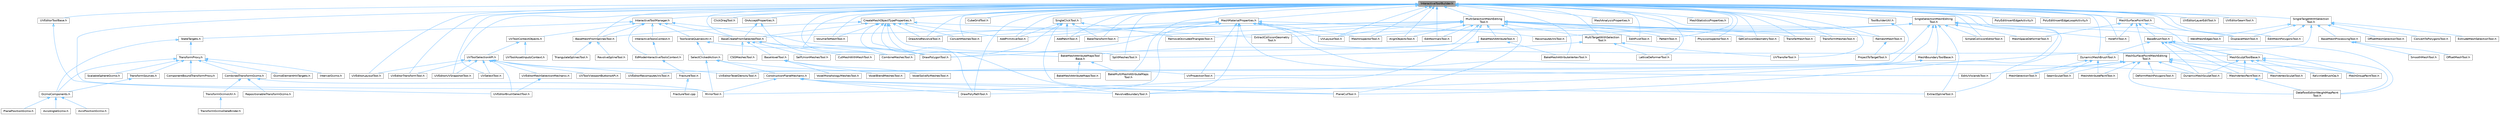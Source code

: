 digraph "InteractiveToolBuilder.h"
{
 // INTERACTIVE_SVG=YES
 // LATEX_PDF_SIZE
  bgcolor="transparent";
  edge [fontname=Helvetica,fontsize=10,labelfontname=Helvetica,labelfontsize=10];
  node [fontname=Helvetica,fontsize=10,shape=box,height=0.2,width=0.4];
  Node1 [id="Node000001",label="InteractiveToolBuilder.h",height=0.2,width=0.4,color="gray40", fillcolor="grey60", style="filled", fontcolor="black",tooltip=" "];
  Node1 -> Node2 [id="edge1_Node000001_Node000002",dir="back",color="steelblue1",style="solid",tooltip=" "];
  Node2 [id="Node000002",label="AddPatchTool.h",height=0.2,width=0.4,color="grey40", fillcolor="white", style="filled",URL="$d5/deb/AddPatchTool_8h.html",tooltip=" "];
  Node1 -> Node3 [id="edge2_Node000001_Node000003",dir="back",color="steelblue1",style="solid",tooltip=" "];
  Node3 [id="Node000003",label="AddPrimitiveTool.h",height=0.2,width=0.4,color="grey40", fillcolor="white", style="filled",URL="$d5/dbf/AddPrimitiveTool_8h.html",tooltip=" "];
  Node1 -> Node4 [id="edge3_Node000001_Node000004",dir="back",color="steelblue1",style="solid",tooltip=" "];
  Node4 [id="Node000004",label="AlignObjectsTool.h",height=0.2,width=0.4,color="grey40", fillcolor="white", style="filled",URL="$da/d25/AlignObjectsTool_8h.html",tooltip=" "];
  Node1 -> Node5 [id="edge4_Node000001_Node000005",dir="back",color="steelblue1",style="solid",tooltip=" "];
  Node5 [id="Node000005",label="BakeMeshAttributeVertexTool.h",height=0.2,width=0.4,color="grey40", fillcolor="white", style="filled",URL="$d6/d76/BakeMeshAttributeVertexTool_8h.html",tooltip=" "];
  Node1 -> Node6 [id="edge5_Node000001_Node000006",dir="back",color="steelblue1",style="solid",tooltip=" "];
  Node6 [id="Node000006",label="BakeMultiMeshAttributeMaps\lTool.h",height=0.2,width=0.4,color="grey40", fillcolor="white", style="filled",URL="$d7/d65/BakeMultiMeshAttributeMapsTool_8h.html",tooltip=" "];
  Node1 -> Node7 [id="edge6_Node000001_Node000007",dir="back",color="steelblue1",style="solid",tooltip=" "];
  Node7 [id="Node000007",label="BakeTransformTool.h",height=0.2,width=0.4,color="grey40", fillcolor="white", style="filled",URL="$dc/d39/BakeTransformTool_8h.html",tooltip=" "];
  Node1 -> Node8 [id="edge7_Node000001_Node000008",dir="back",color="steelblue1",style="solid",tooltip=" "];
  Node8 [id="Node000008",label="BaseCreateFromSelectedTool.h",height=0.2,width=0.4,color="grey40", fillcolor="white", style="filled",URL="$de/dc7/BaseCreateFromSelectedTool_8h.html",tooltip=" "];
  Node8 -> Node9 [id="edge8_Node000008_Node000009",dir="back",color="steelblue1",style="solid",tooltip=" "];
  Node9 [id="Node000009",label="BaseVoxelTool.h",height=0.2,width=0.4,color="grey40", fillcolor="white", style="filled",URL="$db/d63/BaseVoxelTool_8h.html",tooltip=" "];
  Node9 -> Node10 [id="edge9_Node000009_Node000010",dir="back",color="steelblue1",style="solid",tooltip=" "];
  Node10 [id="Node000010",label="VoxelBlendMeshesTool.h",height=0.2,width=0.4,color="grey40", fillcolor="white", style="filled",URL="$da/d0e/VoxelBlendMeshesTool_8h.html",tooltip=" "];
  Node9 -> Node11 [id="edge10_Node000009_Node000011",dir="back",color="steelblue1",style="solid",tooltip=" "];
  Node11 [id="Node000011",label="VoxelMorphologyMeshesTool.h",height=0.2,width=0.4,color="grey40", fillcolor="white", style="filled",URL="$dc/d30/VoxelMorphologyMeshesTool_8h.html",tooltip=" "];
  Node9 -> Node12 [id="edge11_Node000009_Node000012",dir="back",color="steelblue1",style="solid",tooltip=" "];
  Node12 [id="Node000012",label="VoxelSolidifyMeshesTool.h",height=0.2,width=0.4,color="grey40", fillcolor="white", style="filled",URL="$de/da2/VoxelSolidifyMeshesTool_8h.html",tooltip=" "];
  Node8 -> Node13 [id="edge12_Node000008_Node000013",dir="back",color="steelblue1",style="solid",tooltip=" "];
  Node13 [id="Node000013",label="CSGMeshesTool.h",height=0.2,width=0.4,color="grey40", fillcolor="white", style="filled",URL="$db/dd1/CSGMeshesTool_8h.html",tooltip=" "];
  Node8 -> Node14 [id="edge13_Node000008_Node000014",dir="back",color="steelblue1",style="solid",tooltip=" "];
  Node14 [id="Node000014",label="CombineMeshesTool.h",height=0.2,width=0.4,color="grey40", fillcolor="white", style="filled",URL="$dd/da3/CombineMeshesTool_8h.html",tooltip=" "];
  Node8 -> Node15 [id="edge14_Node000008_Node000015",dir="back",color="steelblue1",style="solid",tooltip=" "];
  Node15 [id="Node000015",label="CutMeshWithMeshTool.h",height=0.2,width=0.4,color="grey40", fillcolor="white", style="filled",URL="$d2/d2c/CutMeshWithMeshTool_8h.html",tooltip=" "];
  Node8 -> Node16 [id="edge15_Node000008_Node000016",dir="back",color="steelblue1",style="solid",tooltip=" "];
  Node16 [id="Node000016",label="SelfUnionMeshesTool.h",height=0.2,width=0.4,color="grey40", fillcolor="white", style="filled",URL="$dc/dad/SelfUnionMeshesTool_8h.html",tooltip=" "];
  Node1 -> Node17 [id="edge16_Node000001_Node000017",dir="back",color="steelblue1",style="solid",tooltip=" "];
  Node17 [id="Node000017",label="BaseMeshFromSplinesTool.h",height=0.2,width=0.4,color="grey40", fillcolor="white", style="filled",URL="$da/d31/BaseMeshFromSplinesTool_8h.html",tooltip=" "];
  Node17 -> Node18 [id="edge17_Node000017_Node000018",dir="back",color="steelblue1",style="solid",tooltip=" "];
  Node18 [id="Node000018",label="RevolveSplineTool.h",height=0.2,width=0.4,color="grey40", fillcolor="white", style="filled",URL="$d3/d36/RevolveSplineTool_8h.html",tooltip=" "];
  Node17 -> Node19 [id="edge18_Node000017_Node000019",dir="back",color="steelblue1",style="solid",tooltip=" "];
  Node19 [id="Node000019",label="TriangulateSplinesTool.h",height=0.2,width=0.4,color="grey40", fillcolor="white", style="filled",URL="$d9/de6/TriangulateSplinesTool_8h.html",tooltip=" "];
  Node1 -> Node20 [id="edge19_Node000001_Node000020",dir="back",color="steelblue1",style="solid",tooltip=" "];
  Node20 [id="Node000020",label="ClickDragTool.h",height=0.2,width=0.4,color="grey40", fillcolor="white", style="filled",URL="$da/d12/ClickDragTool_8h.html",tooltip=" "];
  Node1 -> Node14 [id="edge20_Node000001_Node000014",dir="back",color="steelblue1",style="solid",tooltip=" "];
  Node1 -> Node21 [id="edge21_Node000001_Node000021",dir="back",color="steelblue1",style="solid",tooltip=" "];
  Node21 [id="Node000021",label="ConvertMeshesTool.h",height=0.2,width=0.4,color="grey40", fillcolor="white", style="filled",URL="$dc/d47/ConvertMeshesTool_8h.html",tooltip=" "];
  Node1 -> Node22 [id="edge22_Node000001_Node000022",dir="back",color="steelblue1",style="solid",tooltip=" "];
  Node22 [id="Node000022",label="CreateMeshObjectTypeProperties.h",height=0.2,width=0.4,color="grey40", fillcolor="white", style="filled",URL="$d9/d04/CreateMeshObjectTypeProperties_8h.html",tooltip=" "];
  Node22 -> Node3 [id="edge23_Node000022_Node000003",dir="back",color="steelblue1",style="solid",tooltip=" "];
  Node22 -> Node8 [id="edge24_Node000022_Node000008",dir="back",color="steelblue1",style="solid",tooltip=" "];
  Node22 -> Node17 [id="edge25_Node000022_Node000017",dir="back",color="steelblue1",style="solid",tooltip=" "];
  Node22 -> Node14 [id="edge26_Node000022_Node000014",dir="back",color="steelblue1",style="solid",tooltip=" "];
  Node22 -> Node21 [id="edge27_Node000022_Node000021",dir="back",color="steelblue1",style="solid",tooltip=" "];
  Node22 -> Node23 [id="edge28_Node000022_Node000023",dir="back",color="steelblue1",style="solid",tooltip=" "];
  Node23 [id="Node000023",label="DrawAndRevolveTool.h",height=0.2,width=0.4,color="grey40", fillcolor="white", style="filled",URL="$d8/d06/DrawAndRevolveTool_8h.html",tooltip=" "];
  Node22 -> Node24 [id="edge29_Node000022_Node000024",dir="back",color="steelblue1",style="solid",tooltip=" "];
  Node24 [id="Node000024",label="DrawPolyPathTool.h",height=0.2,width=0.4,color="grey40", fillcolor="white", style="filled",URL="$dc/d3e/DrawPolyPathTool_8h.html",tooltip=" "];
  Node22 -> Node25 [id="edge30_Node000022_Node000025",dir="back",color="steelblue1",style="solid",tooltip=" "];
  Node25 [id="Node000025",label="DrawPolygonTool.h",height=0.2,width=0.4,color="grey40", fillcolor="white", style="filled",URL="$d0/d15/DrawPolygonTool_8h.html",tooltip=" "];
  Node22 -> Node26 [id="edge31_Node000022_Node000026",dir="back",color="steelblue1",style="solid",tooltip=" "];
  Node26 [id="Node000026",label="ExtractCollisionGeometry\lTool.h",height=0.2,width=0.4,color="grey40", fillcolor="white", style="filled",URL="$d6/dbd/ExtractCollisionGeometryTool_8h.html",tooltip=" "];
  Node22 -> Node27 [id="edge32_Node000022_Node000027",dir="back",color="steelblue1",style="solid",tooltip=" "];
  Node27 [id="Node000027",label="RevolveBoundaryTool.h",height=0.2,width=0.4,color="grey40", fillcolor="white", style="filled",URL="$da/dce/RevolveBoundaryTool_8h.html",tooltip=" "];
  Node22 -> Node28 [id="edge33_Node000022_Node000028",dir="back",color="steelblue1",style="solid",tooltip=" "];
  Node28 [id="Node000028",label="SplitMeshesTool.h",height=0.2,width=0.4,color="grey40", fillcolor="white", style="filled",URL="$dc/d7f/SplitMeshesTool_8h.html",tooltip=" "];
  Node22 -> Node29 [id="edge34_Node000022_Node000029",dir="back",color="steelblue1",style="solid",tooltip=" "];
  Node29 [id="Node000029",label="VolumeToMeshTool.h",height=0.2,width=0.4,color="grey40", fillcolor="white", style="filled",URL="$de/d64/VolumeToMeshTool_8h.html",tooltip=" "];
  Node1 -> Node30 [id="edge35_Node000001_Node000030",dir="back",color="steelblue1",style="solid",tooltip=" "];
  Node30 [id="Node000030",label="CubeGridTool.h",height=0.2,width=0.4,color="grey40", fillcolor="white", style="filled",URL="$d3/d38/CubeGridTool_8h.html",tooltip=" "];
  Node1 -> Node31 [id="edge36_Node000001_Node000031",dir="back",color="steelblue1",style="solid",tooltip=" "];
  Node31 [id="Node000031",label="DisplaceMeshTool.h",height=0.2,width=0.4,color="grey40", fillcolor="white", style="filled",URL="$da/d28/DisplaceMeshTool_8h.html",tooltip=" "];
  Node1 -> Node23 [id="edge37_Node000001_Node000023",dir="back",color="steelblue1",style="solid",tooltip=" "];
  Node1 -> Node24 [id="edge38_Node000001_Node000024",dir="back",color="steelblue1",style="solid",tooltip=" "];
  Node1 -> Node25 [id="edge39_Node000001_Node000025",dir="back",color="steelblue1",style="solid",tooltip=" "];
  Node1 -> Node32 [id="edge40_Node000001_Node000032",dir="back",color="steelblue1",style="solid",tooltip=" "];
  Node32 [id="Node000032",label="DynamicMeshBrushTool.h",height=0.2,width=0.4,color="grey40", fillcolor="white", style="filled",URL="$da/d04/DynamicMeshBrushTool_8h.html",tooltip=" "];
  Node32 -> Node33 [id="edge41_Node000032_Node000033",dir="back",color="steelblue1",style="solid",tooltip=" "];
  Node33 [id="Node000033",label="MeshAttributePaintTool.h",height=0.2,width=0.4,color="grey40", fillcolor="white", style="filled",URL="$d3/d29/MeshAttributePaintTool_8h.html",tooltip=" "];
  Node32 -> Node34 [id="edge42_Node000032_Node000034",dir="back",color="steelblue1",style="solid",tooltip=" "];
  Node34 [id="Node000034",label="MeshSelectionTool.h",height=0.2,width=0.4,color="grey40", fillcolor="white", style="filled",URL="$d8/d80/MeshSelectionTool_8h.html",tooltip=" "];
  Node32 -> Node35 [id="edge43_Node000032_Node000035",dir="back",color="steelblue1",style="solid",tooltip=" "];
  Node35 [id="Node000035",label="SeamSculptTool.h",height=0.2,width=0.4,color="grey40", fillcolor="white", style="filled",URL="$d1/d31/SeamSculptTool_8h.html",tooltip=" "];
  Node1 -> Node36 [id="edge44_Node000001_Node000036",dir="back",color="steelblue1",style="solid",tooltip=" "];
  Node36 [id="Node000036",label="EditMeshPolygonsTool.h",height=0.2,width=0.4,color="grey40", fillcolor="white", style="filled",URL="$d5/d72/EditMeshPolygonsTool_8h.html",tooltip=" "];
  Node1 -> Node37 [id="edge45_Node000001_Node000037",dir="back",color="steelblue1",style="solid",tooltip=" "];
  Node37 [id="Node000037",label="EditNormalsTool.h",height=0.2,width=0.4,color="grey40", fillcolor="white", style="filled",URL="$de/d53/EditNormalsTool_8h.html",tooltip=" "];
  Node1 -> Node38 [id="edge46_Node000001_Node000038",dir="back",color="steelblue1",style="solid",tooltip=" "];
  Node38 [id="Node000038",label="EditPivotTool.h",height=0.2,width=0.4,color="grey40", fillcolor="white", style="filled",URL="$de/dc7/EditPivotTool_8h.html",tooltip=" "];
  Node1 -> Node39 [id="edge47_Node000001_Node000039",dir="back",color="steelblue1",style="solid",tooltip=" "];
  Node39 [id="Node000039",label="ExtractSplineTool.h",height=0.2,width=0.4,color="grey40", fillcolor="white", style="filled",URL="$d3/d4d/ExtractSplineTool_8h.html",tooltip=" "];
  Node1 -> Node40 [id="edge48_Node000001_Node000040",dir="back",color="steelblue1",style="solid",tooltip=" "];
  Node40 [id="Node000040",label="HoleFillTool.h",height=0.2,width=0.4,color="grey40", fillcolor="white", style="filled",URL="$da/d02/HoleFillTool_8h.html",tooltip=" "];
  Node1 -> Node41 [id="edge49_Node000001_Node000041",dir="back",color="steelblue1",style="solid",tooltip=" "];
  Node41 [id="Node000041",label="InteractiveToolManager.h",height=0.2,width=0.4,color="grey40", fillcolor="white", style="filled",URL="$d0/d23/InteractiveToolManager_8h.html",tooltip=" "];
  Node41 -> Node42 [id="edge50_Node000041_Node000042",dir="back",color="steelblue1",style="solid",tooltip=" "];
  Node42 [id="Node000042",label="BakeMeshAttributeMapsTool\lBase.h",height=0.2,width=0.4,color="grey40", fillcolor="white", style="filled",URL="$dc/d68/BakeMeshAttributeMapsToolBase_8h.html",tooltip=" "];
  Node42 -> Node43 [id="edge51_Node000042_Node000043",dir="back",color="steelblue1",style="solid",tooltip=" "];
  Node43 [id="Node000043",label="BakeMeshAttributeMapsTool.h",height=0.2,width=0.4,color="grey40", fillcolor="white", style="filled",URL="$d8/d14/BakeMeshAttributeMapsTool_8h.html",tooltip=" "];
  Node42 -> Node6 [id="edge52_Node000042_Node000006",dir="back",color="steelblue1",style="solid",tooltip=" "];
  Node41 -> Node8 [id="edge53_Node000041_Node000008",dir="back",color="steelblue1",style="solid",tooltip=" "];
  Node41 -> Node17 [id="edge54_Node000041_Node000017",dir="back",color="steelblue1",style="solid",tooltip=" "];
  Node41 -> Node44 [id="edge55_Node000041_Node000044",dir="back",color="steelblue1",style="solid",tooltip=" "];
  Node44 [id="Node000044",label="EdModeInteractiveToolsContext.h",height=0.2,width=0.4,color="grey40", fillcolor="white", style="filled",URL="$d7/da4/EdModeInteractiveToolsContext_8h.html",tooltip=" "];
  Node44 -> Node45 [id="edge56_Node000044_Node000045",dir="back",color="steelblue1",style="solid",tooltip=" "];
  Node45 [id="Node000045",label="FractureTool.h",height=0.2,width=0.4,color="grey40", fillcolor="white", style="filled",URL="$d4/d30/FractureTool_8h.html",tooltip=" "];
  Node45 -> Node46 [id="edge57_Node000045_Node000046",dir="back",color="steelblue1",style="solid",tooltip=" "];
  Node46 [id="Node000046",label="FractureTool.cpp",height=0.2,width=0.4,color="grey40", fillcolor="white", style="filled",URL="$dc/d9a/FractureTool_8cpp.html",tooltip=" "];
  Node41 -> Node47 [id="edge58_Node000041_Node000047",dir="back",color="steelblue1",style="solid",tooltip=" "];
  Node47 [id="Node000047",label="InteractiveToolsContext.h",height=0.2,width=0.4,color="grey40", fillcolor="white", style="filled",URL="$d2/dfe/InteractiveToolsContext_8h.html",tooltip=" "];
  Node47 -> Node44 [id="edge59_Node000047_Node000044",dir="back",color="steelblue1",style="solid",tooltip=" "];
  Node41 -> Node48 [id="edge60_Node000041_Node000048",dir="back",color="steelblue1",style="solid",tooltip=" "];
  Node48 [id="Node000048",label="StateTargets.h",height=0.2,width=0.4,color="grey40", fillcolor="white", style="filled",URL="$de/d0d/StateTargets_8h.html",tooltip=" "];
  Node48 -> Node49 [id="edge61_Node000048_Node000049",dir="back",color="steelblue1",style="solid",tooltip=" "];
  Node49 [id="Node000049",label="GizmoComponents.h",height=0.2,width=0.4,color="grey40", fillcolor="white", style="filled",URL="$d9/d96/GizmoComponents_8h.html",tooltip=" "];
  Node49 -> Node50 [id="edge62_Node000049_Node000050",dir="back",color="steelblue1",style="solid",tooltip=" "];
  Node50 [id="Node000050",label="AxisAngleGizmo.h",height=0.2,width=0.4,color="grey40", fillcolor="white", style="filled",URL="$d1/d0b/AxisAngleGizmo_8h.html",tooltip=" "];
  Node49 -> Node51 [id="edge63_Node000049_Node000051",dir="back",color="steelblue1",style="solid",tooltip=" "];
  Node51 [id="Node000051",label="AxisPositionGizmo.h",height=0.2,width=0.4,color="grey40", fillcolor="white", style="filled",URL="$d1/d25/AxisPositionGizmo_8h.html",tooltip=" "];
  Node49 -> Node52 [id="edge64_Node000049_Node000052",dir="back",color="steelblue1",style="solid",tooltip=" "];
  Node52 [id="Node000052",label="PlanePositionGizmo.h",height=0.2,width=0.4,color="grey40", fillcolor="white", style="filled",URL="$d0/df0/PlanePositionGizmo_8h.html",tooltip=" "];
  Node48 -> Node53 [id="edge65_Node000048_Node000053",dir="back",color="steelblue1",style="solid",tooltip=" "];
  Node53 [id="Node000053",label="TransformProxy.h",height=0.2,width=0.4,color="grey40", fillcolor="white", style="filled",URL="$dc/d4e/TransformProxy_8h.html",tooltip=" "];
  Node53 -> Node54 [id="edge66_Node000053_Node000054",dir="back",color="steelblue1",style="solid",tooltip=" "];
  Node54 [id="Node000054",label="CombinedTransformGizmo.h",height=0.2,width=0.4,color="grey40", fillcolor="white", style="filled",URL="$d4/d67/CombinedTransformGizmo_8h.html",tooltip=" "];
  Node54 -> Node55 [id="edge67_Node000054_Node000055",dir="back",color="steelblue1",style="solid",tooltip=" "];
  Node55 [id="Node000055",label="MirrorTool.h",height=0.2,width=0.4,color="grey40", fillcolor="white", style="filled",URL="$d3/dc9/MirrorTool_8h.html",tooltip=" "];
  Node54 -> Node56 [id="edge68_Node000054_Node000056",dir="back",color="steelblue1",style="solid",tooltip=" "];
  Node56 [id="Node000056",label="RepositionableTransformGizmo.h",height=0.2,width=0.4,color="grey40", fillcolor="white", style="filled",URL="$da/da6/RepositionableTransformGizmo_8h.html",tooltip=" "];
  Node54 -> Node57 [id="edge69_Node000054_Node000057",dir="back",color="steelblue1",style="solid",tooltip=" "];
  Node57 [id="Node000057",label="TransformGizmoUtil.h",height=0.2,width=0.4,color="grey40", fillcolor="white", style="filled",URL="$d8/d1a/TransformGizmoUtil_8h.html",tooltip=" "];
  Node57 -> Node58 [id="edge70_Node000057_Node000058",dir="back",color="steelblue1",style="solid",tooltip=" "];
  Node58 [id="Node000058",label="TransformGizmoDataBinder.h",height=0.2,width=0.4,color="grey40", fillcolor="white", style="filled",URL="$dd/ddf/TransformGizmoDataBinder_8h.html",tooltip=" "];
  Node53 -> Node59 [id="edge71_Node000053_Node000059",dir="back",color="steelblue1",style="solid",tooltip=" "];
  Node59 [id="Node000059",label="ComponentBoundTransformProxy.h",height=0.2,width=0.4,color="grey40", fillcolor="white", style="filled",URL="$db/dd2/ComponentBoundTransformProxy_8h.html",tooltip=" "];
  Node53 -> Node49 [id="edge72_Node000053_Node000049",dir="back",color="steelblue1",style="solid",tooltip=" "];
  Node53 -> Node60 [id="edge73_Node000053_Node000060",dir="back",color="steelblue1",style="solid",tooltip=" "];
  Node60 [id="Node000060",label="GizmoElementHitTargets.h",height=0.2,width=0.4,color="grey40", fillcolor="white", style="filled",URL="$da/d23/GizmoElementHitTargets_8h.html",tooltip=" "];
  Node53 -> Node61 [id="edge74_Node000053_Node000061",dir="back",color="steelblue1",style="solid",tooltip=" "];
  Node61 [id="Node000061",label="IntervalGizmo.h",height=0.2,width=0.4,color="grey40", fillcolor="white", style="filled",URL="$d6/d84/IntervalGizmo_8h.html",tooltip=" "];
  Node53 -> Node62 [id="edge75_Node000053_Node000062",dir="back",color="steelblue1",style="solid",tooltip=" "];
  Node62 [id="Node000062",label="ScalableSphereGizmo.h",height=0.2,width=0.4,color="grey40", fillcolor="white", style="filled",URL="$de/d8e/ScalableSphereGizmo_8h.html",tooltip=" "];
  Node53 -> Node63 [id="edge76_Node000053_Node000063",dir="back",color="steelblue1",style="solid",tooltip=" "];
  Node63 [id="Node000063",label="TransformSources.h",height=0.2,width=0.4,color="grey40", fillcolor="white", style="filled",URL="$d3/ddb/TransformSources_8h.html",tooltip=" "];
  Node63 -> Node49 [id="edge77_Node000063_Node000049",dir="back",color="steelblue1",style="solid",tooltip=" "];
  Node41 -> Node64 [id="edge78_Node000041_Node000064",dir="back",color="steelblue1",style="solid",tooltip=" "];
  Node64 [id="Node000064",label="ToolSceneQueriesUtil.h",height=0.2,width=0.4,color="grey40", fillcolor="white", style="filled",URL="$d3/d9c/ToolSceneQueriesUtil_8h.html",tooltip=" "];
  Node64 -> Node25 [id="edge79_Node000064_Node000025",dir="back",color="steelblue1",style="solid",tooltip=" "];
  Node64 -> Node65 [id="edge80_Node000064_Node000065",dir="back",color="steelblue1",style="solid",tooltip=" "];
  Node65 [id="Node000065",label="SelectClickedAction.h",height=0.2,width=0.4,color="grey40", fillcolor="white", style="filled",URL="$da/d7c/SelectClickedAction_8h.html",tooltip=" "];
  Node65 -> Node66 [id="edge81_Node000065_Node000066",dir="back",color="steelblue1",style="solid",tooltip=" "];
  Node66 [id="Node000066",label="ConstructionPlaneMechanic.h",height=0.2,width=0.4,color="grey40", fillcolor="white", style="filled",URL="$dd/dd6/ConstructionPlaneMechanic_8h.html",tooltip=" "];
  Node66 -> Node24 [id="edge82_Node000066_Node000024",dir="back",color="steelblue1",style="solid",tooltip=" "];
  Node66 -> Node39 [id="edge83_Node000066_Node000039",dir="back",color="steelblue1",style="solid",tooltip=" "];
  Node66 -> Node55 [id="edge84_Node000066_Node000055",dir="back",color="steelblue1",style="solid",tooltip=" "];
  Node66 -> Node67 [id="edge85_Node000066_Node000067",dir="back",color="steelblue1",style="solid",tooltip=" "];
  Node67 [id="Node000067",label="PlaneCutTool.h",height=0.2,width=0.4,color="grey40", fillcolor="white", style="filled",URL="$dd/def/PlaneCutTool_8h.html",tooltip=" "];
  Node66 -> Node27 [id="edge86_Node000066_Node000027",dir="back",color="steelblue1",style="solid",tooltip=" "];
  Node65 -> Node55 [id="edge87_Node000065_Node000055",dir="back",color="steelblue1",style="solid",tooltip=" "];
  Node65 -> Node68 [id="edge88_Node000065_Node000068",dir="back",color="steelblue1",style="solid",tooltip=" "];
  Node68 [id="Node000068",label="UVProjectionTool.h",height=0.2,width=0.4,color="grey40", fillcolor="white", style="filled",URL="$d5/d4f/UVProjectionTool_8h.html",tooltip=" "];
  Node41 -> Node69 [id="edge89_Node000041_Node000069",dir="back",color="steelblue1",style="solid",tooltip=" "];
  Node69 [id="Node000069",label="UVToolContextObjects.h",height=0.2,width=0.4,color="grey40", fillcolor="white", style="filled",URL="$d1/d13/UVToolContextObjects_8h.html",tooltip=" "];
  Node69 -> Node70 [id="edge90_Node000069_Node000070",dir="back",color="steelblue1",style="solid",tooltip=" "];
  Node70 [id="Node000070",label="UVToolAssetInputsContext.h",height=0.2,width=0.4,color="grey40", fillcolor="white", style="filled",URL="$de/d4b/UVToolAssetInputsContext_8h.html",tooltip=" "];
  Node69 -> Node71 [id="edge91_Node000069_Node000071",dir="back",color="steelblue1",style="solid",tooltip=" "];
  Node71 [id="Node000071",label="UVToolSelectionAPI.h",height=0.2,width=0.4,color="grey40", fillcolor="white", style="filled",URL="$d0/d40/UVToolSelectionAPI_8h.html",tooltip=" "];
  Node71 -> Node72 [id="edge92_Node000071_Node000072",dir="back",color="steelblue1",style="solid",tooltip=" "];
  Node72 [id="Node000072",label="UVEditorBrushSelectTool.h",height=0.2,width=0.4,color="grey40", fillcolor="white", style="filled",URL="$dd/d97/UVEditorBrushSelectTool_8h.html",tooltip=" "];
  Node71 -> Node73 [id="edge93_Node000071_Node000073",dir="back",color="steelblue1",style="solid",tooltip=" "];
  Node73 [id="Node000073",label="UVEditorLayoutTool.h",height=0.2,width=0.4,color="grey40", fillcolor="white", style="filled",URL="$d5/dd1/UVEditorLayoutTool_8h.html",tooltip=" "];
  Node71 -> Node74 [id="edge94_Node000071_Node000074",dir="back",color="steelblue1",style="solid",tooltip=" "];
  Node74 [id="Node000074",label="UVEditorMeshSelectionMechanic.h",height=0.2,width=0.4,color="grey40", fillcolor="white", style="filled",URL="$d2/d73/UVEditorMeshSelectionMechanic_8h.html",tooltip=" "];
  Node74 -> Node72 [id="edge95_Node000074_Node000072",dir="back",color="steelblue1",style="solid",tooltip=" "];
  Node71 -> Node75 [id="edge96_Node000071_Node000075",dir="back",color="steelblue1",style="solid",tooltip=" "];
  Node75 [id="Node000075",label="UVEditorRecomputeUVsTool.h",height=0.2,width=0.4,color="grey40", fillcolor="white", style="filled",URL="$d2/db8/UVEditorRecomputeUVsTool_8h.html",tooltip=" "];
  Node71 -> Node76 [id="edge97_Node000071_Node000076",dir="back",color="steelblue1",style="solid",tooltip=" "];
  Node76 [id="Node000076",label="UVEditorTexelDensityTool.h",height=0.2,width=0.4,color="grey40", fillcolor="white", style="filled",URL="$d0/d8b/UVEditorTexelDensityTool_8h.html",tooltip=" "];
  Node71 -> Node77 [id="edge98_Node000071_Node000077",dir="back",color="steelblue1",style="solid",tooltip=" "];
  Node77 [id="Node000077",label="UVEditorTransformTool.h",height=0.2,width=0.4,color="grey40", fillcolor="white", style="filled",URL="$dc/db2/UVEditorTransformTool_8h.html",tooltip=" "];
  Node71 -> Node78 [id="edge99_Node000071_Node000078",dir="back",color="steelblue1",style="solid",tooltip=" "];
  Node78 [id="Node000078",label="UVEditorUVSnapshotTool.h",height=0.2,width=0.4,color="grey40", fillcolor="white", style="filled",URL="$d4/dd6/UVEditorUVSnapshotTool_8h.html",tooltip=" "];
  Node71 -> Node79 [id="edge100_Node000071_Node000079",dir="back",color="steelblue1",style="solid",tooltip=" "];
  Node79 [id="Node000079",label="UVSelectTool.h",height=0.2,width=0.4,color="grey40", fillcolor="white", style="filled",URL="$de/d40/UVSelectTool_8h.html",tooltip=" "];
  Node71 -> Node80 [id="edge101_Node000071_Node000080",dir="back",color="steelblue1",style="solid",tooltip=" "];
  Node80 [id="Node000080",label="UVToolViewportButtonsAPI.h",height=0.2,width=0.4,color="grey40", fillcolor="white", style="filled",URL="$d0/d27/UVToolViewportButtonsAPI_8h.html",tooltip=" "];
  Node1 -> Node81 [id="edge102_Node000001_Node000081",dir="back",color="steelblue1",style="solid",tooltip=" "];
  Node81 [id="Node000081",label="LatticeDeformerTool.h",height=0.2,width=0.4,color="grey40", fillcolor="white", style="filled",URL="$db/d83/LatticeDeformerTool_8h.html",tooltip=" "];
  Node1 -> Node82 [id="edge103_Node000001_Node000082",dir="back",color="steelblue1",style="solid",tooltip=" "];
  Node82 [id="Node000082",label="MeshAnalysisProperties.h",height=0.2,width=0.4,color="grey40", fillcolor="white", style="filled",URL="$d8/ddb/MeshAnalysisProperties_8h.html",tooltip=" "];
  Node1 -> Node83 [id="edge104_Node000001_Node000083",dir="back",color="steelblue1",style="solid",tooltip=" "];
  Node83 [id="Node000083",label="MeshInspectorTool.h",height=0.2,width=0.4,color="grey40", fillcolor="white", style="filled",URL="$de/da1/MeshInspectorTool_8h.html",tooltip=" "];
  Node1 -> Node84 [id="edge105_Node000001_Node000084",dir="back",color="steelblue1",style="solid",tooltip=" "];
  Node84 [id="Node000084",label="MeshMaterialProperties.h",height=0.2,width=0.4,color="grey40", fillcolor="white", style="filled",URL="$d3/dde/MeshMaterialProperties_8h.html",tooltip=" "];
  Node84 -> Node2 [id="edge106_Node000084_Node000002",dir="back",color="steelblue1",style="solid",tooltip=" "];
  Node84 -> Node3 [id="edge107_Node000084_Node000003",dir="back",color="steelblue1",style="solid",tooltip=" "];
  Node84 -> Node23 [id="edge108_Node000084_Node000023",dir="back",color="steelblue1",style="solid",tooltip=" "];
  Node84 -> Node24 [id="edge109_Node000084_Node000024",dir="back",color="steelblue1",style="solid",tooltip=" "];
  Node84 -> Node25 [id="edge110_Node000084_Node000025",dir="back",color="steelblue1",style="solid",tooltip=" "];
  Node84 -> Node85 [id="edge111_Node000084_Node000085",dir="back",color="steelblue1",style="solid",tooltip=" "];
  Node85 [id="Node000085",label="DynamicMeshSculptTool.h",height=0.2,width=0.4,color="grey40", fillcolor="white", style="filled",URL="$d6/d16/DynamicMeshSculptTool_8h.html",tooltip=" "];
  Node84 -> Node86 [id="edge112_Node000084_Node000086",dir="back",color="steelblue1",style="solid",tooltip=" "];
  Node86 [id="Node000086",label="EditUVIslandsTool.h",height=0.2,width=0.4,color="grey40", fillcolor="white", style="filled",URL="$d0/de4/EditUVIslandsTool_8h.html",tooltip=" "];
  Node84 -> Node83 [id="edge113_Node000084_Node000083",dir="back",color="steelblue1",style="solid",tooltip=" "];
  Node84 -> Node87 [id="edge114_Node000084_Node000087",dir="back",color="steelblue1",style="solid",tooltip=" "];
  Node87 [id="Node000087",label="MeshSculptToolBase.h",height=0.2,width=0.4,color="grey40", fillcolor="white", style="filled",URL="$d8/d2a/MeshSculptToolBase_8h.html",tooltip=" "];
  Node87 -> Node88 [id="edge115_Node000087_Node000088",dir="back",color="steelblue1",style="solid",tooltip=" "];
  Node88 [id="Node000088",label="DataflowEditorWeightMapPaint\lTool.h",height=0.2,width=0.4,color="grey40", fillcolor="white", style="filled",URL="$db/d46/DataflowEditorWeightMapPaintTool_8h.html",tooltip=" "];
  Node87 -> Node85 [id="edge116_Node000087_Node000085",dir="back",color="steelblue1",style="solid",tooltip=" "];
  Node87 -> Node89 [id="edge117_Node000087_Node000089",dir="back",color="steelblue1",style="solid",tooltip=" "];
  Node89 [id="Node000089",label="KelvinletBrushOp.h",height=0.2,width=0.4,color="grey40", fillcolor="white", style="filled",URL="$d9/d5c/KelvinletBrushOp_8h.html",tooltip=" "];
  Node87 -> Node90 [id="edge118_Node000087_Node000090",dir="back",color="steelblue1",style="solid",tooltip=" "];
  Node90 [id="Node000090",label="MeshGroupPaintTool.h",height=0.2,width=0.4,color="grey40", fillcolor="white", style="filled",URL="$dd/d04/MeshGroupPaintTool_8h.html",tooltip=" "];
  Node87 -> Node91 [id="edge119_Node000087_Node000091",dir="back",color="steelblue1",style="solid",tooltip=" "];
  Node91 [id="Node000091",label="MeshVertexPaintTool.h",height=0.2,width=0.4,color="grey40", fillcolor="white", style="filled",URL="$db/d74/MeshVertexPaintTool_8h.html",tooltip=" "];
  Node91 -> Node88 [id="edge120_Node000091_Node000088",dir="back",color="steelblue1",style="solid",tooltip=" "];
  Node87 -> Node92 [id="edge121_Node000087_Node000092",dir="back",color="steelblue1",style="solid",tooltip=" "];
  Node92 [id="Node000092",label="MeshVertexSculptTool.h",height=0.2,width=0.4,color="grey40", fillcolor="white", style="filled",URL="$dc/da6/MeshVertexSculptTool_8h.html",tooltip=" "];
  Node84 -> Node93 [id="edge122_Node000084_Node000093",dir="back",color="steelblue1",style="solid",tooltip=" "];
  Node93 [id="Node000093",label="RecomputeUVsTool.h",height=0.2,width=0.4,color="grey40", fillcolor="white", style="filled",URL="$d0/d92/RecomputeUVsTool_8h.html",tooltip=" "];
  Node84 -> Node27 [id="edge123_Node000084_Node000027",dir="back",color="steelblue1",style="solid",tooltip=" "];
  Node84 -> Node94 [id="edge124_Node000084_Node000094",dir="back",color="steelblue1",style="solid",tooltip=" "];
  Node94 [id="Node000094",label="UVLayoutTool.h",height=0.2,width=0.4,color="grey40", fillcolor="white", style="filled",URL="$d6/d89/UVLayoutTool_8h.html",tooltip=" "];
  Node84 -> Node68 [id="edge125_Node000084_Node000068",dir="back",color="steelblue1",style="solid",tooltip=" "];
  Node1 -> Node95 [id="edge126_Node000001_Node000095",dir="back",color="steelblue1",style="solid",tooltip=" "];
  Node95 [id="Node000095",label="MeshStatisticsProperties.h",height=0.2,width=0.4,color="grey40", fillcolor="white", style="filled",URL="$d7/dab/MeshStatisticsProperties_8h.html",tooltip=" "];
  Node1 -> Node96 [id="edge127_Node000001_Node000096",dir="back",color="steelblue1",style="solid",tooltip=" "];
  Node96 [id="Node000096",label="MeshSurfacePointTool.h",height=0.2,width=0.4,color="grey40", fillcolor="white", style="filled",URL="$d5/d09/MeshSurfacePointTool_8h.html",tooltip=" "];
  Node96 -> Node97 [id="edge128_Node000096_Node000097",dir="back",color="steelblue1",style="solid",tooltip=" "];
  Node97 [id="Node000097",label="BaseBrushTool.h",height=0.2,width=0.4,color="grey40", fillcolor="white", style="filled",URL="$d9/d0b/BaseBrushTool_8h.html",tooltip=" "];
  Node97 -> Node88 [id="edge129_Node000097_Node000088",dir="back",color="steelblue1",style="solid",tooltip=" "];
  Node97 -> Node32 [id="edge130_Node000097_Node000032",dir="back",color="steelblue1",style="solid",tooltip=" "];
  Node97 -> Node85 [id="edge131_Node000097_Node000085",dir="back",color="steelblue1",style="solid",tooltip=" "];
  Node97 -> Node90 [id="edge132_Node000097_Node000090",dir="back",color="steelblue1",style="solid",tooltip=" "];
  Node97 -> Node87 [id="edge133_Node000097_Node000087",dir="back",color="steelblue1",style="solid",tooltip=" "];
  Node97 -> Node91 [id="edge134_Node000097_Node000091",dir="back",color="steelblue1",style="solid",tooltip=" "];
  Node97 -> Node92 [id="edge135_Node000097_Node000092",dir="back",color="steelblue1",style="solid",tooltip=" "];
  Node96 -> Node40 [id="edge136_Node000096_Node000040",dir="back",color="steelblue1",style="solid",tooltip=" "];
  Node96 -> Node87 [id="edge137_Node000096_Node000087",dir="back",color="steelblue1",style="solid",tooltip=" "];
  Node96 -> Node98 [id="edge138_Node000096_Node000098",dir="back",color="steelblue1",style="solid",tooltip=" "];
  Node98 [id="Node000098",label="MeshSpaceDeformerTool.h",height=0.2,width=0.4,color="grey40", fillcolor="white", style="filled",URL="$d7/dc8/MeshSpaceDeformerTool_8h.html",tooltip=" "];
  Node96 -> Node99 [id="edge139_Node000096_Node000099",dir="back",color="steelblue1",style="solid",tooltip=" "];
  Node99 [id="Node000099",label="MeshSurfacePointMeshEditing\lTool.h",height=0.2,width=0.4,color="grey40", fillcolor="white", style="filled",URL="$d6/d28/MeshSurfacePointMeshEditingTool_8h.html",tooltip=" "];
  Node99 -> Node88 [id="edge140_Node000099_Node000088",dir="back",color="steelblue1",style="solid",tooltip=" "];
  Node99 -> Node100 [id="edge141_Node000099_Node000100",dir="back",color="steelblue1",style="solid",tooltip=" "];
  Node100 [id="Node000100",label="DeformMeshPolygonsTool.h",height=0.2,width=0.4,color="grey40", fillcolor="white", style="filled",URL="$db/d72/DeformMeshPolygonsTool_8h.html",tooltip=" "];
  Node99 -> Node85 [id="edge142_Node000099_Node000085",dir="back",color="steelblue1",style="solid",tooltip=" "];
  Node99 -> Node86 [id="edge143_Node000099_Node000086",dir="back",color="steelblue1",style="solid",tooltip=" "];
  Node99 -> Node33 [id="edge144_Node000099_Node000033",dir="back",color="steelblue1",style="solid",tooltip=" "];
  Node99 -> Node90 [id="edge145_Node000099_Node000090",dir="back",color="steelblue1",style="solid",tooltip=" "];
  Node99 -> Node34 [id="edge146_Node000099_Node000034",dir="back",color="steelblue1",style="solid",tooltip=" "];
  Node99 -> Node91 [id="edge147_Node000099_Node000091",dir="back",color="steelblue1",style="solid",tooltip=" "];
  Node99 -> Node92 [id="edge148_Node000099_Node000092",dir="back",color="steelblue1",style="solid",tooltip=" "];
  Node99 -> Node35 [id="edge149_Node000099_Node000035",dir="back",color="steelblue1",style="solid",tooltip=" "];
  Node1 -> Node55 [id="edge150_Node000001_Node000055",dir="back",color="steelblue1",style="solid",tooltip=" "];
  Node1 -> Node101 [id="edge151_Node000001_Node000101",dir="back",color="steelblue1",style="solid",tooltip=" "];
  Node101 [id="Node000101",label="MultiSelectionMeshEditing\lTool.h",height=0.2,width=0.4,color="grey40", fillcolor="white", style="filled",URL="$d0/d5c/MultiSelectionMeshEditingTool_8h.html",tooltip=" "];
  Node101 -> Node4 [id="edge152_Node000101_Node000004",dir="back",color="steelblue1",style="solid",tooltip=" "];
  Node101 -> Node102 [id="edge153_Node000101_Node000102",dir="back",color="steelblue1",style="solid",tooltip=" "];
  Node102 [id="Node000102",label="BakeMeshAttributeTool.h",height=0.2,width=0.4,color="grey40", fillcolor="white", style="filled",URL="$d0/d82/BakeMeshAttributeTool_8h.html",tooltip=" "];
  Node102 -> Node42 [id="edge154_Node000102_Node000042",dir="back",color="steelblue1",style="solid",tooltip=" "];
  Node102 -> Node5 [id="edge155_Node000102_Node000005",dir="back",color="steelblue1",style="solid",tooltip=" "];
  Node101 -> Node7 [id="edge156_Node000101_Node000007",dir="back",color="steelblue1",style="solid",tooltip=" "];
  Node101 -> Node8 [id="edge157_Node000101_Node000008",dir="back",color="steelblue1",style="solid",tooltip=" "];
  Node101 -> Node14 [id="edge158_Node000101_Node000014",dir="back",color="steelblue1",style="solid",tooltip=" "];
  Node101 -> Node21 [id="edge159_Node000101_Node000021",dir="back",color="steelblue1",style="solid",tooltip=" "];
  Node101 -> Node37 [id="edge160_Node000101_Node000037",dir="back",color="steelblue1",style="solid",tooltip=" "];
  Node101 -> Node38 [id="edge161_Node000101_Node000038",dir="back",color="steelblue1",style="solid",tooltip=" "];
  Node101 -> Node55 [id="edge162_Node000101_Node000055",dir="back",color="steelblue1",style="solid",tooltip=" "];
  Node101 -> Node103 [id="edge163_Node000101_Node000103",dir="back",color="steelblue1",style="solid",tooltip=" "];
  Node103 [id="Node000103",label="MultiTargetWithSelection\lTool.h",height=0.2,width=0.4,color="grey40", fillcolor="white", style="filled",URL="$de/dbc/MultiTargetWithSelectionTool_8h.html",tooltip=" "];
  Node103 -> Node81 [id="edge164_Node000103_Node000081",dir="back",color="steelblue1",style="solid",tooltip=" "];
  Node103 -> Node28 [id="edge165_Node000103_Node000028",dir="back",color="steelblue1",style="solid",tooltip=" "];
  Node103 -> Node104 [id="edge166_Node000103_Node000104",dir="back",color="steelblue1",style="solid",tooltip=" "];
  Node104 [id="Node000104",label="UVTransferTool.h",height=0.2,width=0.4,color="grey40", fillcolor="white", style="filled",URL="$df/d22/UVTransferTool_8h.html",tooltip=" "];
  Node101 -> Node105 [id="edge167_Node000101_Node000105",dir="back",color="steelblue1",style="solid",tooltip=" "];
  Node105 [id="Node000105",label="PatternTool.h",height=0.2,width=0.4,color="grey40", fillcolor="white", style="filled",URL="$d1/d40/PatternTool_8h.html",tooltip=" "];
  Node101 -> Node106 [id="edge168_Node000101_Node000106",dir="back",color="steelblue1",style="solid",tooltip=" "];
  Node106 [id="Node000106",label="PhysicsInspectorTool.h",height=0.2,width=0.4,color="grey40", fillcolor="white", style="filled",URL="$d8/d53/PhysicsInspectorTool_8h.html",tooltip=" "];
  Node101 -> Node67 [id="edge169_Node000101_Node000067",dir="back",color="steelblue1",style="solid",tooltip=" "];
  Node101 -> Node107 [id="edge170_Node000101_Node000107",dir="back",color="steelblue1",style="solid",tooltip=" "];
  Node107 [id="Node000107",label="RemeshMeshTool.h",height=0.2,width=0.4,color="grey40", fillcolor="white", style="filled",URL="$dc/dd6/RemeshMeshTool_8h.html",tooltip=" "];
  Node107 -> Node108 [id="edge171_Node000107_Node000108",dir="back",color="steelblue1",style="solid",tooltip=" "];
  Node108 [id="Node000108",label="ProjectToTargetTool.h",height=0.2,width=0.4,color="grey40", fillcolor="white", style="filled",URL="$d3/daa/ProjectToTargetTool_8h.html",tooltip=" "];
  Node101 -> Node109 [id="edge172_Node000101_Node000109",dir="back",color="steelblue1",style="solid",tooltip=" "];
  Node109 [id="Node000109",label="RemoveOccludedTrianglesTool.h",height=0.2,width=0.4,color="grey40", fillcolor="white", style="filled",URL="$d9/da1/RemoveOccludedTrianglesTool_8h.html",tooltip=" "];
  Node101 -> Node110 [id="edge173_Node000101_Node000110",dir="back",color="steelblue1",style="solid",tooltip=" "];
  Node110 [id="Node000110",label="SetCollisionGeometryTool.h",height=0.2,width=0.4,color="grey40", fillcolor="white", style="filled",URL="$d0/de6/SetCollisionGeometryTool_8h.html",tooltip=" "];
  Node101 -> Node111 [id="edge174_Node000101_Node000111",dir="back",color="steelblue1",style="solid",tooltip=" "];
  Node111 [id="Node000111",label="TransferMeshTool.h",height=0.2,width=0.4,color="grey40", fillcolor="white", style="filled",URL="$db/da5/TransferMeshTool_8h.html",tooltip=" "];
  Node101 -> Node112 [id="edge175_Node000101_Node000112",dir="back",color="steelblue1",style="solid",tooltip=" "];
  Node112 [id="Node000112",label="TransformMeshesTool.h",height=0.2,width=0.4,color="grey40", fillcolor="white", style="filled",URL="$d6/d21/TransformMeshesTool_8h.html",tooltip=" "];
  Node101 -> Node94 [id="edge176_Node000101_Node000094",dir="back",color="steelblue1",style="solid",tooltip=" "];
  Node1 -> Node103 [id="edge177_Node000001_Node000103",dir="back",color="steelblue1",style="solid",tooltip=" "];
  Node1 -> Node113 [id="edge178_Node000001_Node000113",dir="back",color="steelblue1",style="solid",tooltip=" "];
  Node113 [id="Node000113",label="OnAcceptProperties.h",height=0.2,width=0.4,color="grey40", fillcolor="white", style="filled",URL="$d7/db0/OnAcceptProperties_8h.html",tooltip=" "];
  Node113 -> Node8 [id="edge179_Node000113_Node000008",dir="back",color="steelblue1",style="solid",tooltip=" "];
  Node113 -> Node14 [id="edge180_Node000113_Node000014",dir="back",color="steelblue1",style="solid",tooltip=" "];
  Node1 -> Node105 [id="edge181_Node000001_Node000105",dir="back",color="steelblue1",style="solid",tooltip=" "];
  Node1 -> Node106 [id="edge182_Node000001_Node000106",dir="back",color="steelblue1",style="solid",tooltip=" "];
  Node1 -> Node67 [id="edge183_Node000001_Node000067",dir="back",color="steelblue1",style="solid",tooltip=" "];
  Node1 -> Node114 [id="edge184_Node000001_Node000114",dir="back",color="steelblue1",style="solid",tooltip=" "];
  Node114 [id="Node000114",label="PolyEditInsertEdgeActivity.h",height=0.2,width=0.4,color="grey40", fillcolor="white", style="filled",URL="$d1/d26/PolyEditInsertEdgeActivity_8h.html",tooltip=" "];
  Node1 -> Node115 [id="edge185_Node000001_Node000115",dir="back",color="steelblue1",style="solid",tooltip=" "];
  Node115 [id="Node000115",label="PolyEditInsertEdgeLoopActivity.h",height=0.2,width=0.4,color="grey40", fillcolor="white", style="filled",URL="$d5/d37/PolyEditInsertEdgeLoopActivity_8h.html",tooltip=" "];
  Node1 -> Node107 [id="edge186_Node000001_Node000107",dir="back",color="steelblue1",style="solid",tooltip=" "];
  Node1 -> Node110 [id="edge187_Node000001_Node000110",dir="back",color="steelblue1",style="solid",tooltip=" "];
  Node1 -> Node116 [id="edge188_Node000001_Node000116",dir="back",color="steelblue1",style="solid",tooltip=" "];
  Node116 [id="Node000116",label="SimpleCollisionEditorTool.h",height=0.2,width=0.4,color="grey40", fillcolor="white", style="filled",URL="$d0/dbe/SimpleCollisionEditorTool_8h.html",tooltip=" "];
  Node1 -> Node117 [id="edge189_Node000001_Node000117",dir="back",color="steelblue1",style="solid",tooltip=" "];
  Node117 [id="Node000117",label="SingleClickTool.h",height=0.2,width=0.4,color="grey40", fillcolor="white", style="filled",URL="$d5/d95/SingleClickTool_8h.html",tooltip=" "];
  Node117 -> Node2 [id="edge190_Node000117_Node000002",dir="back",color="steelblue1",style="solid",tooltip=" "];
  Node117 -> Node3 [id="edge191_Node000117_Node000003",dir="back",color="steelblue1",style="solid",tooltip=" "];
  Node117 -> Node7 [id="edge192_Node000117_Node000007",dir="back",color="steelblue1",style="solid",tooltip=" "];
  Node117 -> Node25 [id="edge193_Node000117_Node000025",dir="back",color="steelblue1",style="solid",tooltip=" "];
  Node117 -> Node67 [id="edge194_Node000117_Node000067",dir="back",color="steelblue1",style="solid",tooltip=" "];
  Node117 -> Node109 [id="edge195_Node000117_Node000109",dir="back",color="steelblue1",style="solid",tooltip=" "];
  Node1 -> Node118 [id="edge196_Node000001_Node000118",dir="back",color="steelblue1",style="solid",tooltip=" "];
  Node118 [id="Node000118",label="SingleSelectionMeshEditing\lTool.h",height=0.2,width=0.4,color="grey40", fillcolor="white", style="filled",URL="$db/d7b/SingleSelectionMeshEditingTool_8h.html",tooltip=" "];
  Node118 -> Node31 [id="edge197_Node000118_Node000031",dir="back",color="steelblue1",style="solid",tooltip=" "];
  Node118 -> Node26 [id="edge198_Node000118_Node000026",dir="back",color="steelblue1",style="solid",tooltip=" "];
  Node118 -> Node39 [id="edge199_Node000118_Node000039",dir="back",color="steelblue1",style="solid",tooltip=" "];
  Node118 -> Node40 [id="edge200_Node000118_Node000040",dir="back",color="steelblue1",style="solid",tooltip=" "];
  Node118 -> Node119 [id="edge201_Node000118_Node000119",dir="back",color="steelblue1",style="solid",tooltip=" "];
  Node119 [id="Node000119",label="MeshBoundaryToolBase.h",height=0.2,width=0.4,color="grey40", fillcolor="white", style="filled",URL="$dd/da3/MeshBoundaryToolBase_8h.html",tooltip=" "];
  Node119 -> Node27 [id="edge202_Node000119_Node000027",dir="back",color="steelblue1",style="solid",tooltip=" "];
  Node118 -> Node83 [id="edge203_Node000118_Node000083",dir="back",color="steelblue1",style="solid",tooltip=" "];
  Node118 -> Node98 [id="edge204_Node000118_Node000098",dir="back",color="steelblue1",style="solid",tooltip=" "];
  Node118 -> Node93 [id="edge205_Node000118_Node000093",dir="back",color="steelblue1",style="solid",tooltip=" "];
  Node118 -> Node116 [id="edge206_Node000118_Node000116",dir="back",color="steelblue1",style="solid",tooltip=" "];
  Node118 -> Node75 [id="edge207_Node000118_Node000075",dir="back",color="steelblue1",style="solid",tooltip=" "];
  Node118 -> Node76 [id="edge208_Node000118_Node000076",dir="back",color="steelblue1",style="solid",tooltip=" "];
  Node118 -> Node120 [id="edge209_Node000118_Node000120",dir="back",color="steelblue1",style="solid",tooltip=" "];
  Node120 [id="Node000120",label="WeldMeshEdgesTool.h",height=0.2,width=0.4,color="grey40", fillcolor="white", style="filled",URL="$d5/d6e/WeldMeshEdgesTool_8h.html",tooltip=" "];
  Node1 -> Node121 [id="edge210_Node000001_Node000121",dir="back",color="steelblue1",style="solid",tooltip=" "];
  Node121 [id="Node000121",label="SingleTargetWithSelection\lTool.h",height=0.2,width=0.4,color="grey40", fillcolor="white", style="filled",URL="$db/d5c/SingleTargetWithSelectionTool_8h.html",tooltip=" "];
  Node121 -> Node122 [id="edge211_Node000121_Node000122",dir="back",color="steelblue1",style="solid",tooltip=" "];
  Node122 [id="Node000122",label="BaseMeshProcessingTool.h",height=0.2,width=0.4,color="grey40", fillcolor="white", style="filled",URL="$d4/d77/BaseMeshProcessingTool_8h.html",tooltip=" "];
  Node122 -> Node123 [id="edge212_Node000122_Node000123",dir="back",color="steelblue1",style="solid",tooltip=" "];
  Node123 [id="Node000123",label="OffsetMeshTool.h",height=0.2,width=0.4,color="grey40", fillcolor="white", style="filled",URL="$da/d01/OffsetMeshTool_8h.html",tooltip=" "];
  Node122 -> Node124 [id="edge213_Node000122_Node000124",dir="back",color="steelblue1",style="solid",tooltip=" "];
  Node124 [id="Node000124",label="SmoothMeshTool.h",height=0.2,width=0.4,color="grey40", fillcolor="white", style="filled",URL="$da/da9/SmoothMeshTool_8h.html",tooltip=" "];
  Node121 -> Node125 [id="edge214_Node000121_Node000125",dir="back",color="steelblue1",style="solid",tooltip=" "];
  Node125 [id="Node000125",label="ConvertToPolygonsTool.h",height=0.2,width=0.4,color="grey40", fillcolor="white", style="filled",URL="$d7/d5a/ConvertToPolygonsTool_8h.html",tooltip=" "];
  Node121 -> Node31 [id="edge215_Node000121_Node000031",dir="back",color="steelblue1",style="solid",tooltip=" "];
  Node121 -> Node36 [id="edge216_Node000121_Node000036",dir="back",color="steelblue1",style="solid",tooltip=" "];
  Node121 -> Node126 [id="edge217_Node000121_Node000126",dir="back",color="steelblue1",style="solid",tooltip=" "];
  Node126 [id="Node000126",label="ExtrudeMeshSelectionTool.h",height=0.2,width=0.4,color="grey40", fillcolor="white", style="filled",URL="$dc/d31/ExtrudeMeshSelectionTool_8h.html",tooltip=" "];
  Node121 -> Node127 [id="edge218_Node000121_Node000127",dir="back",color="steelblue1",style="solid",tooltip=" "];
  Node127 [id="Node000127",label="OffsetMeshSelectionTool.h",height=0.2,width=0.4,color="grey40", fillcolor="white", style="filled",URL="$d8/d2e/OffsetMeshSelectionTool_8h.html",tooltip=" "];
  Node121 -> Node68 [id="edge219_Node000121_Node000068",dir="back",color="steelblue1",style="solid",tooltip=" "];
  Node121 -> Node120 [id="edge220_Node000121_Node000120",dir="back",color="steelblue1",style="solid",tooltip=" "];
  Node1 -> Node28 [id="edge221_Node000001_Node000028",dir="back",color="steelblue1",style="solid",tooltip=" "];
  Node1 -> Node128 [id="edge222_Node000001_Node000128",dir="back",color="steelblue1",style="solid",tooltip=" "];
  Node128 [id="Node000128",label="ToolBuilderUtil.h",height=0.2,width=0.4,color="grey40", fillcolor="white", style="filled",URL="$df/d9e/ToolBuilderUtil_8h.html",tooltip=" "];
  Node128 -> Node108 [id="edge223_Node000128_Node000108",dir="back",color="steelblue1",style="solid",tooltip=" "];
  Node1 -> Node111 [id="edge224_Node000001_Node000111",dir="back",color="steelblue1",style="solid",tooltip=" "];
  Node1 -> Node112 [id="edge225_Node000001_Node000112",dir="back",color="steelblue1",style="solid",tooltip=" "];
  Node1 -> Node129 [id="edge226_Node000001_Node000129",dir="back",color="steelblue1",style="solid",tooltip=" "];
  Node129 [id="Node000129",label="UVEditorLayerEditTool.h",height=0.2,width=0.4,color="grey40", fillcolor="white", style="filled",URL="$d0/df1/UVEditorLayerEditTool_8h.html",tooltip=" "];
  Node1 -> Node73 [id="edge227_Node000001_Node000073",dir="back",color="steelblue1",style="solid",tooltip=" "];
  Node1 -> Node130 [id="edge228_Node000001_Node000130",dir="back",color="steelblue1",style="solid",tooltip=" "];
  Node130 [id="Node000130",label="UVEditorSeamTool.h",height=0.2,width=0.4,color="grey40", fillcolor="white", style="filled",URL="$d1/dab/UVEditorSeamTool_8h.html",tooltip=" "];
  Node1 -> Node131 [id="edge229_Node000001_Node000131",dir="back",color="steelblue1",style="solid",tooltip=" "];
  Node131 [id="Node000131",label="UVEditorToolBase.h",height=0.2,width=0.4,color="grey40", fillcolor="white", style="filled",URL="$db/d3d/UVEditorToolBase_8h.html",tooltip=" "];
  Node131 -> Node72 [id="edge230_Node000131_Node000072",dir="back",color="steelblue1",style="solid",tooltip=" "];
  Node1 -> Node77 [id="edge231_Node000001_Node000077",dir="back",color="steelblue1",style="solid",tooltip=" "];
  Node1 -> Node78 [id="edge232_Node000001_Node000078",dir="back",color="steelblue1",style="solid",tooltip=" "];
  Node1 -> Node94 [id="edge233_Node000001_Node000094",dir="back",color="steelblue1",style="solid",tooltip=" "];
  Node1 -> Node79 [id="edge234_Node000001_Node000079",dir="back",color="steelblue1",style="solid",tooltip=" "];
  Node1 -> Node104 [id="edge235_Node000001_Node000104",dir="back",color="steelblue1",style="solid",tooltip=" "];
  Node1 -> Node29 [id="edge236_Node000001_Node000029",dir="back",color="steelblue1",style="solid",tooltip=" "];
}
